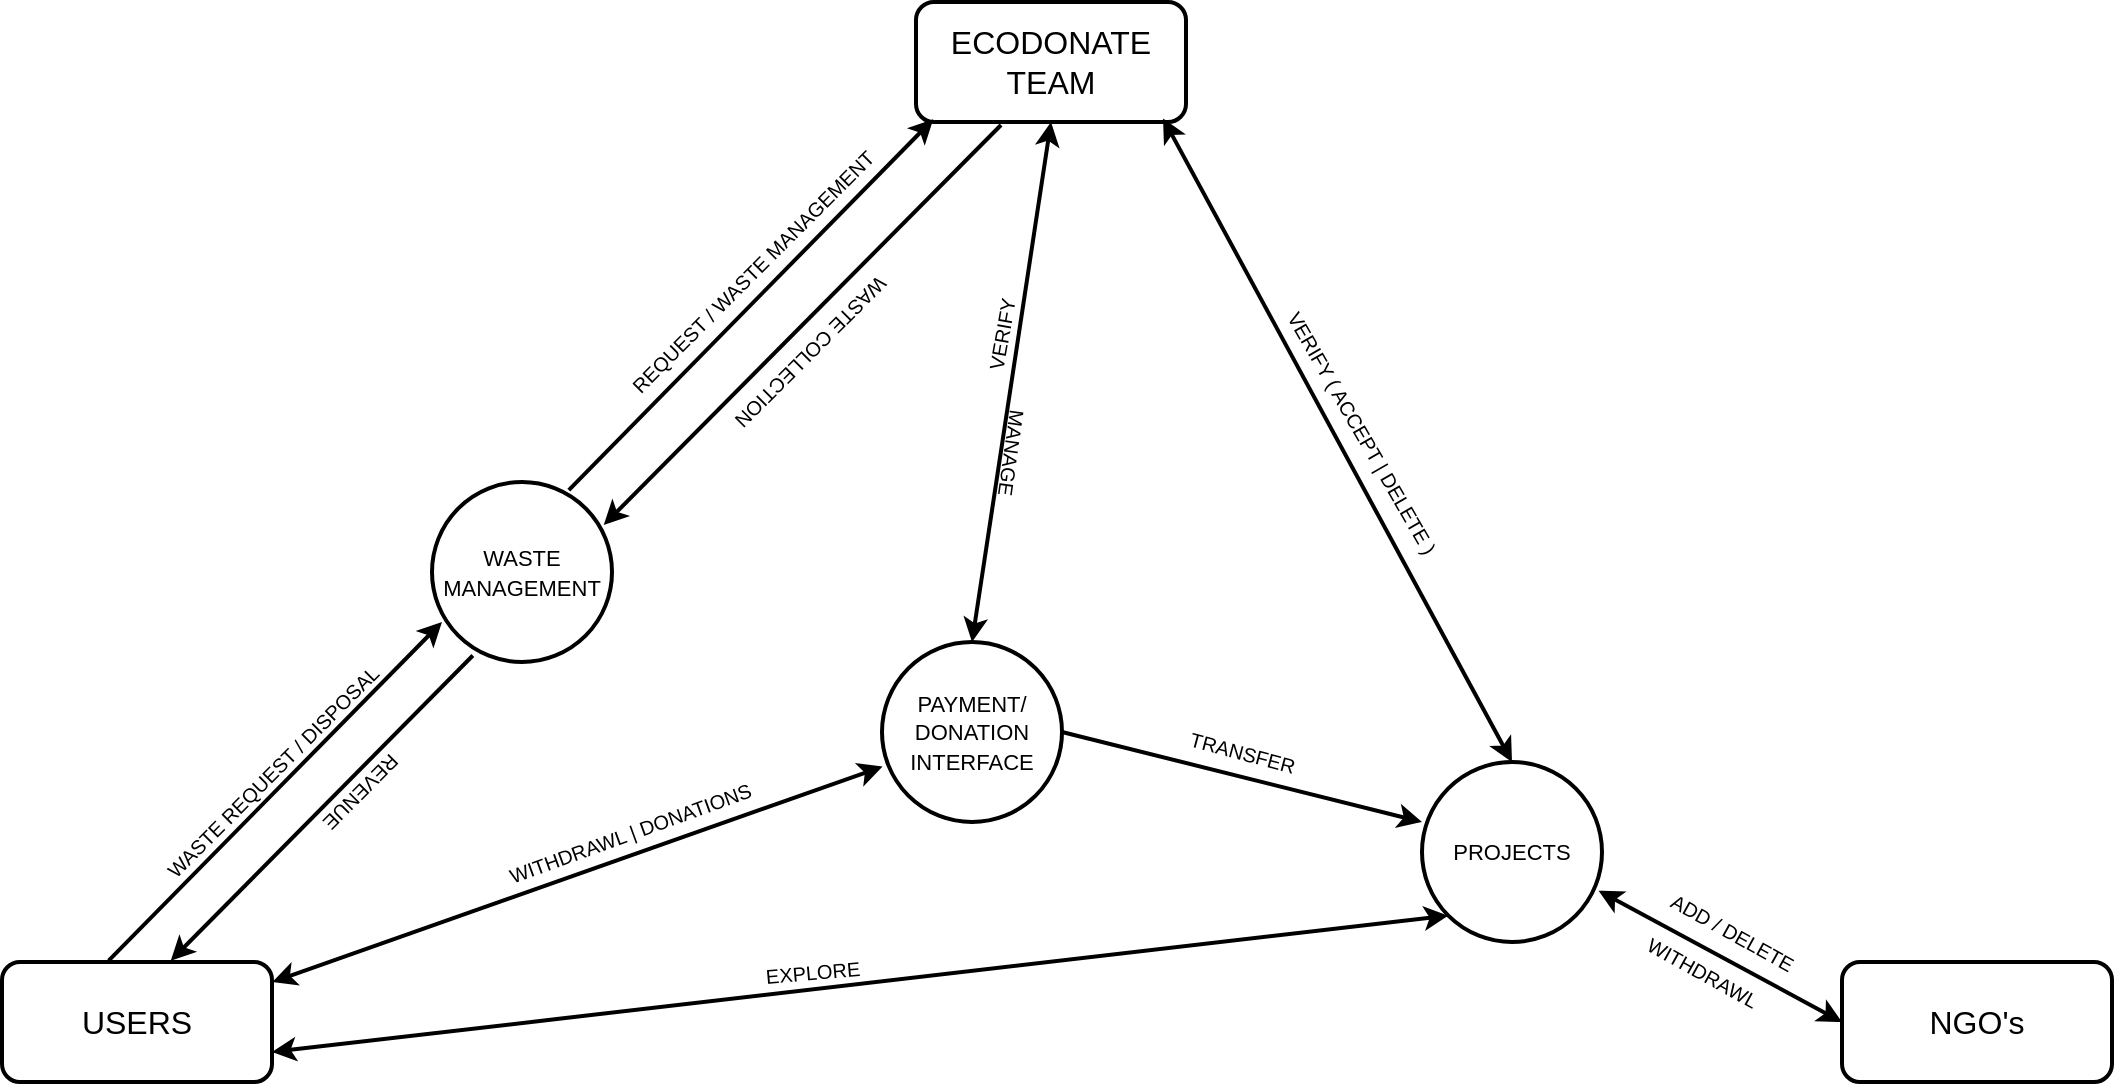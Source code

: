 <mxfile version="24.7.8">
  <diagram name="Page-1" id="qejWbd4I1POLipz3gO91">
    <mxGraphModel dx="1500" dy="883" grid="1" gridSize="10" guides="1" tooltips="1" connect="1" arrows="1" fold="1" page="1" pageScale="1" pageWidth="1169" pageHeight="827" math="0" shadow="0">
      <root>
        <mxCell id="0" />
        <mxCell id="1" parent="0" />
        <mxCell id="_Y5Rn-8_uvkVV9GiMoEb-1" value="&lt;font style=&quot;font-size: 16px;&quot;&gt;ECODONATE TEAM&lt;/font&gt;" style="rounded=1;whiteSpace=wrap;html=1;strokeWidth=2;" vertex="1" parent="1">
          <mxGeometry x="514" y="144" width="135" height="60" as="geometry" />
        </mxCell>
        <mxCell id="_Y5Rn-8_uvkVV9GiMoEb-2" value="&lt;font style=&quot;font-size: 16px;&quot;&gt;NGO&#39;s&lt;/font&gt;" style="rounded=1;whiteSpace=wrap;html=1;strokeWidth=2;" vertex="1" parent="1">
          <mxGeometry x="977" y="624" width="135" height="60" as="geometry" />
        </mxCell>
        <mxCell id="_Y5Rn-8_uvkVV9GiMoEb-3" value="&lt;font style=&quot;font-size: 16px;&quot;&gt;USERS&lt;/font&gt;" style="rounded=1;whiteSpace=wrap;html=1;strokeWidth=2;" vertex="1" parent="1">
          <mxGeometry x="57" y="624" width="135" height="60" as="geometry" />
        </mxCell>
        <mxCell id="_Y5Rn-8_uvkVV9GiMoEb-4" value="" style="edgeStyle=none;orthogonalLoop=1;jettySize=auto;html=1;rounded=0;exitX=1;exitY=0.5;exitDx=0;exitDy=0;strokeWidth=2;entryX=0;entryY=0.333;entryDx=0;entryDy=0;entryPerimeter=0;" edge="1" parent="1" source="_Y5Rn-8_uvkVV9GiMoEb-5" target="_Y5Rn-8_uvkVV9GiMoEb-18">
          <mxGeometry width="80" relative="1" as="geometry">
            <mxPoint x="807" y="678" as="sourcePoint" />
            <mxPoint x="987" y="624" as="targetPoint" />
            <Array as="points" />
          </mxGeometry>
        </mxCell>
        <mxCell id="_Y5Rn-8_uvkVV9GiMoEb-5" value="&lt;span style=&quot;font-size: 11px;&quot;&gt;PAYMENT/ DONATION&lt;/span&gt;&lt;div&gt;&lt;span style=&quot;font-size: 11px;&quot;&gt;INTERFACE&lt;/span&gt;&lt;/div&gt;" style="ellipse;whiteSpace=wrap;html=1;aspect=fixed;align=center;strokeWidth=2;" vertex="1" parent="1">
          <mxGeometry x="497" y="464" width="90" height="90" as="geometry" />
        </mxCell>
        <mxCell id="_Y5Rn-8_uvkVV9GiMoEb-6" value="" style="endArrow=classic;startArrow=classic;html=1;rounded=0;entryX=0.003;entryY=0.692;entryDx=0;entryDy=0;entryPerimeter=0;exitX=1.001;exitY=0.167;exitDx=0;exitDy=0;exitPerimeter=0;strokeWidth=2;" edge="1" parent="1" source="_Y5Rn-8_uvkVV9GiMoEb-3" target="_Y5Rn-8_uvkVV9GiMoEb-5">
          <mxGeometry width="50" height="50" relative="1" as="geometry">
            <mxPoint x="297" y="704" as="sourcePoint" />
            <mxPoint x="537" y="534" as="targetPoint" />
          </mxGeometry>
        </mxCell>
        <mxCell id="_Y5Rn-8_uvkVV9GiMoEb-7" value="WITHDRAWL | DONATIONS&amp;nbsp;" style="text;html=1;align=center;verticalAlign=middle;resizable=0;points=[];autosize=1;strokeColor=none;fillColor=none;fontSize=10;rotation=-20;strokeWidth=2;" vertex="1" parent="1">
          <mxGeometry x="297" y="544" width="150" height="30" as="geometry" />
        </mxCell>
        <mxCell id="_Y5Rn-8_uvkVV9GiMoEb-8" value="WITHDRAWL" style="text;html=1;align=center;verticalAlign=middle;resizable=0;points=[];autosize=1;strokeColor=none;fillColor=none;fontSize=10;rotation=29;strokeWidth=2;" vertex="1" parent="1">
          <mxGeometry x="867" y="614" width="80" height="30" as="geometry" />
        </mxCell>
        <mxCell id="_Y5Rn-8_uvkVV9GiMoEb-9" value="&lt;span style=&quot;font-size: 11px;&quot;&gt;WASTE MANAGEMENT&lt;/span&gt;" style="ellipse;whiteSpace=wrap;html=1;aspect=fixed;align=center;strokeWidth=2;" vertex="1" parent="1">
          <mxGeometry x="272" y="384" width="90" height="90" as="geometry" />
        </mxCell>
        <mxCell id="_Y5Rn-8_uvkVV9GiMoEb-10" value="" style="endArrow=classic;html=1;rounded=0;exitX=0.395;exitY=-0.011;exitDx=0;exitDy=0;exitPerimeter=0;strokeWidth=2;" edge="1" parent="1" source="_Y5Rn-8_uvkVV9GiMoEb-3">
          <mxGeometry width="50" height="50" relative="1" as="geometry">
            <mxPoint x="127" y="624" as="sourcePoint" />
            <mxPoint x="277" y="454" as="targetPoint" />
          </mxGeometry>
        </mxCell>
        <mxCell id="_Y5Rn-8_uvkVV9GiMoEb-11" value="WASTE REQUEST / DISPOSAL" style="text;html=1;align=center;verticalAlign=middle;resizable=0;points=[];autosize=1;strokeColor=none;fillColor=none;fontSize=10;rotation=-45;strokeWidth=2;" vertex="1" parent="1">
          <mxGeometry x="107" y="514" width="170" height="30" as="geometry" />
        </mxCell>
        <mxCell id="_Y5Rn-8_uvkVV9GiMoEb-12" value="" style="endArrow=classic;html=1;rounded=0;exitX=0.76;exitY=0.045;exitDx=0;exitDy=0;exitPerimeter=0;entryX=0.064;entryY=0.977;entryDx=0;entryDy=0;entryPerimeter=0;strokeWidth=2;" edge="1" parent="1" source="_Y5Rn-8_uvkVV9GiMoEb-9" target="_Y5Rn-8_uvkVV9GiMoEb-1">
          <mxGeometry width="50" height="50" relative="1" as="geometry">
            <mxPoint x="537" y="444" as="sourcePoint" />
            <mxPoint x="514" y="204" as="targetPoint" />
          </mxGeometry>
        </mxCell>
        <mxCell id="_Y5Rn-8_uvkVV9GiMoEb-13" value="WASTE COLLECTION" style="text;html=1;align=center;verticalAlign=middle;resizable=0;points=[];autosize=1;strokeColor=none;fillColor=none;fontSize=10;rotation=-225;strokeWidth=2;" vertex="1" parent="1">
          <mxGeometry x="397" y="304" width="130" height="30" as="geometry" />
        </mxCell>
        <mxCell id="_Y5Rn-8_uvkVV9GiMoEb-14" value="" style="endArrow=classic;html=1;rounded=0;exitX=0.315;exitY=1.025;exitDx=0;exitDy=0;entryX=0.954;entryY=0.239;entryDx=0;entryDy=0;entryPerimeter=0;exitPerimeter=0;strokeWidth=2;" edge="1" parent="1" source="_Y5Rn-8_uvkVV9GiMoEb-1" target="_Y5Rn-8_uvkVV9GiMoEb-9">
          <mxGeometry width="50" height="50" relative="1" as="geometry">
            <mxPoint x="405" y="358" as="sourcePoint" />
            <mxPoint x="537" y="364" as="targetPoint" />
          </mxGeometry>
        </mxCell>
        <mxCell id="_Y5Rn-8_uvkVV9GiMoEb-15" value="REQUEST / WASTE MANAGEMENT" style="text;html=1;align=center;verticalAlign=middle;resizable=0;points=[];autosize=1;strokeColor=none;fillColor=none;fontSize=10;rotation=-45;strokeWidth=2;" vertex="1" parent="1">
          <mxGeometry x="337" y="264" width="190" height="30" as="geometry" />
        </mxCell>
        <mxCell id="_Y5Rn-8_uvkVV9GiMoEb-16" value="" style="endArrow=classic;html=1;rounded=0;exitX=0.227;exitY=0.964;exitDx=0;exitDy=0;exitPerimeter=0;entryX=0.625;entryY=-0.011;entryDx=0;entryDy=0;entryPerimeter=0;strokeWidth=2;" edge="1" parent="1" source="_Y5Rn-8_uvkVV9GiMoEb-9" target="_Y5Rn-8_uvkVV9GiMoEb-3">
          <mxGeometry width="50" height="50" relative="1" as="geometry">
            <mxPoint x="352" y="458" as="sourcePoint" />
            <mxPoint x="157" y="604" as="targetPoint" />
          </mxGeometry>
        </mxCell>
        <mxCell id="_Y5Rn-8_uvkVV9GiMoEb-17" value="REVENUE" style="text;html=1;align=center;verticalAlign=middle;resizable=0;points=[];autosize=1;strokeColor=none;fillColor=none;fontSize=10;rotation=-225;strokeWidth=2;" vertex="1" parent="1">
          <mxGeometry x="202" y="524" width="70" height="30" as="geometry" />
        </mxCell>
        <mxCell id="_Y5Rn-8_uvkVV9GiMoEb-18" value="&lt;span style=&quot;font-size: 11px;&quot;&gt;PROJECTS&lt;/span&gt;" style="ellipse;whiteSpace=wrap;html=1;aspect=fixed;align=center;strokeWidth=2;" vertex="1" parent="1">
          <mxGeometry x="767" y="524" width="90" height="90" as="geometry" />
        </mxCell>
        <mxCell id="_Y5Rn-8_uvkVV9GiMoEb-19" value="" style="endArrow=classic;startArrow=classic;html=1;rounded=0;exitX=0.981;exitY=0.715;exitDx=0;exitDy=0;exitPerimeter=0;entryX=0;entryY=0.5;entryDx=0;entryDy=0;strokeWidth=2;" edge="1" parent="1" source="_Y5Rn-8_uvkVV9GiMoEb-18" target="_Y5Rn-8_uvkVV9GiMoEb-2">
          <mxGeometry width="50" height="50" relative="1" as="geometry">
            <mxPoint x="627" y="594" as="sourcePoint" />
            <mxPoint x="957" y="654" as="targetPoint" />
          </mxGeometry>
        </mxCell>
        <mxCell id="_Y5Rn-8_uvkVV9GiMoEb-20" value="ADD / DELETE" style="text;html=1;align=center;verticalAlign=middle;resizable=0;points=[];autosize=1;strokeColor=none;fillColor=none;fontSize=10;rotation=29;strokeWidth=2;" vertex="1" parent="1">
          <mxGeometry x="877" y="594" width="90" height="30" as="geometry" />
        </mxCell>
        <mxCell id="_Y5Rn-8_uvkVV9GiMoEb-21" value="" style="endArrow=classic;startArrow=classic;html=1;rounded=0;entryX=0.915;entryY=0.97;entryDx=0;entryDy=0;entryPerimeter=0;exitX=0.5;exitY=0;exitDx=0;exitDy=0;strokeWidth=2;" edge="1" parent="1" source="_Y5Rn-8_uvkVV9GiMoEb-18" target="_Y5Rn-8_uvkVV9GiMoEb-1">
          <mxGeometry width="50" height="50" relative="1" as="geometry">
            <mxPoint x="712" y="454" as="sourcePoint" />
            <mxPoint x="762" y="404" as="targetPoint" />
          </mxGeometry>
        </mxCell>
        <mxCell id="_Y5Rn-8_uvkVV9GiMoEb-22" value="VERIFY ( ACCEPT | DELETE )" style="text;html=1;align=center;verticalAlign=middle;resizable=0;points=[];autosize=1;strokeColor=none;fillColor=none;fontSize=10;rotation=60;strokeWidth=2;" vertex="1" parent="1">
          <mxGeometry x="657" y="344" width="160" height="30" as="geometry" />
        </mxCell>
        <mxCell id="_Y5Rn-8_uvkVV9GiMoEb-23" value="TRANSFER" style="text;html=1;align=center;verticalAlign=middle;resizable=0;points=[];autosize=1;strokeColor=none;fillColor=none;fontSize=10;rotation=15;strokeWidth=2;" vertex="1" parent="1">
          <mxGeometry x="637" y="504" width="80" height="30" as="geometry" />
        </mxCell>
        <mxCell id="_Y5Rn-8_uvkVV9GiMoEb-24" value="" style="endArrow=classic;startArrow=classic;html=1;rounded=0;entryX=0.5;entryY=1;entryDx=0;entryDy=0;exitX=0.5;exitY=0;exitDx=0;exitDy=0;strokeWidth=2;" edge="1" parent="1" source="_Y5Rn-8_uvkVV9GiMoEb-5" target="_Y5Rn-8_uvkVV9GiMoEb-1">
          <mxGeometry width="50" height="50" relative="1" as="geometry">
            <mxPoint x="627" y="594" as="sourcePoint" />
            <mxPoint x="677" y="544" as="targetPoint" />
          </mxGeometry>
        </mxCell>
        <mxCell id="_Y5Rn-8_uvkVV9GiMoEb-25" value="MANAGE" style="text;html=1;align=center;verticalAlign=middle;resizable=0;points=[];autosize=1;strokeColor=none;fillColor=none;fontSize=10;rotation=98;strokeWidth=2;" vertex="1" parent="1">
          <mxGeometry x="527" y="354" width="70" height="30" as="geometry" />
        </mxCell>
        <mxCell id="_Y5Rn-8_uvkVV9GiMoEb-26" value="" style="endArrow=classic;startArrow=classic;html=1;rounded=0;entryX=0;entryY=1;entryDx=0;entryDy=0;exitX=1;exitY=0.75;exitDx=0;exitDy=0;strokeWidth=2;" edge="1" parent="1" source="_Y5Rn-8_uvkVV9GiMoEb-3" target="_Y5Rn-8_uvkVV9GiMoEb-18">
          <mxGeometry width="50" height="50" relative="1" as="geometry">
            <mxPoint x="192" y="684" as="sourcePoint" />
            <mxPoint x="677" y="544" as="targetPoint" />
          </mxGeometry>
        </mxCell>
        <mxCell id="_Y5Rn-8_uvkVV9GiMoEb-27" value="EXPLORE" style="text;html=1;align=center;verticalAlign=middle;resizable=0;points=[];autosize=1;strokeColor=none;fillColor=none;fontSize=10;rotation=-5;strokeWidth=2;" vertex="1" parent="1">
          <mxGeometry x="427" y="614" width="70" height="30" as="geometry" />
        </mxCell>
        <mxCell id="_Y5Rn-8_uvkVV9GiMoEb-28" value="&lt;span style=&quot;font-size: 10px;&quot;&gt;VERIFY&amp;nbsp;&lt;/span&gt;" style="text;html=1;align=center;verticalAlign=middle;resizable=0;points=[];autosize=1;strokeColor=none;fillColor=none;rotation=-80;strokeWidth=2;" vertex="1" parent="1">
          <mxGeometry x="527" y="294" width="60" height="30" as="geometry" />
        </mxCell>
      </root>
    </mxGraphModel>
  </diagram>
</mxfile>
